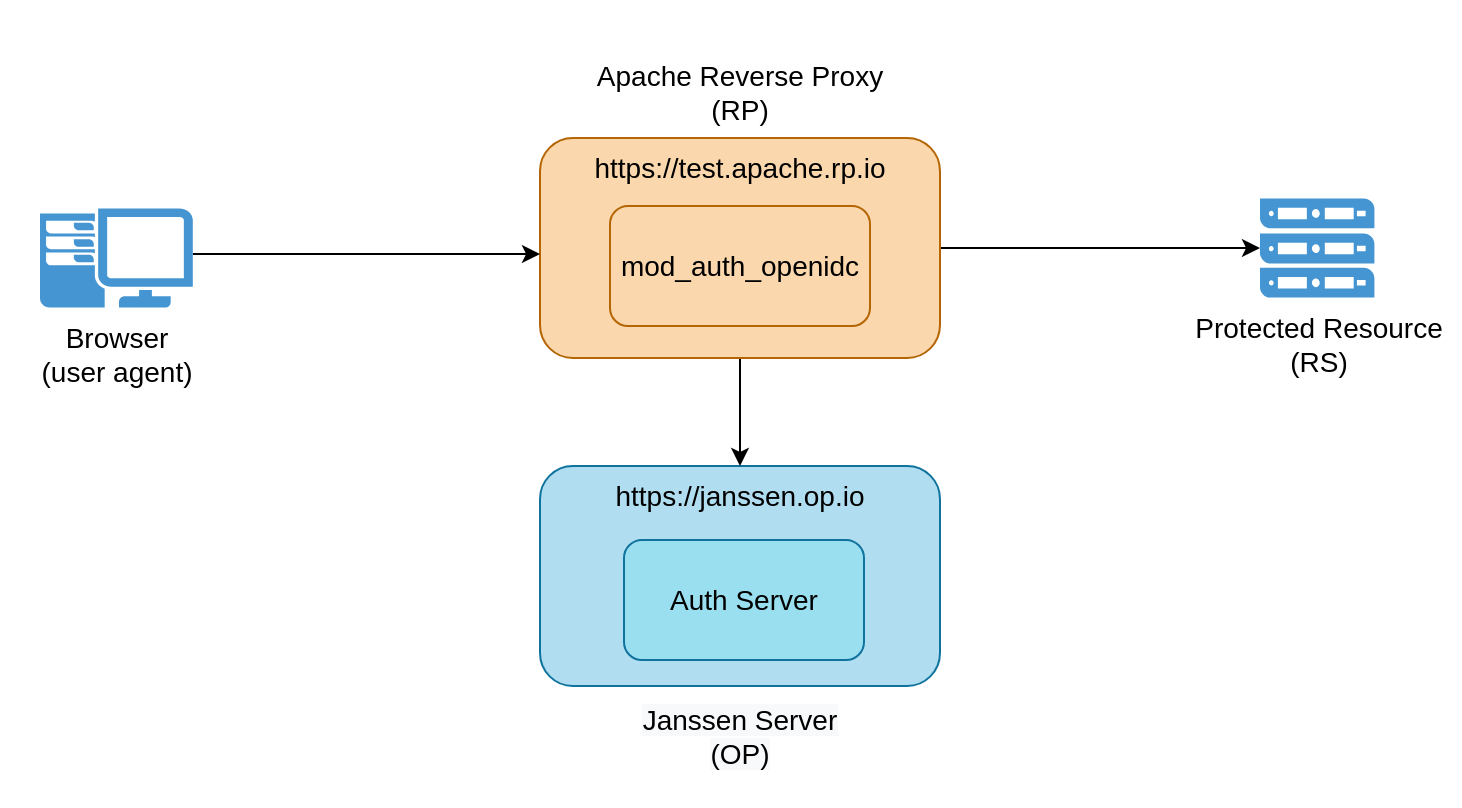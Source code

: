 <mxfile version="17.4.2" type="device"><diagram id="C63YB8BwHD-aRFYklcqd" name="Page-1"><mxGraphModel dx="981" dy="663" grid="0" gridSize="10" guides="1" tooltips="1" connect="1" arrows="1" fold="1" page="0" pageScale="1" pageWidth="827" pageHeight="1169" math="0" shadow="0"><root><mxCell id="0"/><mxCell id="1" parent="0"/><mxCell id="AeR-7fdqAYZvWfGwPN1z-16" value="" style="rounded=0;whiteSpace=wrap;html=1;fontSize=14;strokeColor=none;" vertex="1" parent="1"><mxGeometry x="90" y="37" width="730" height="403" as="geometry"/></mxCell><mxCell id="AeR-7fdqAYZvWfGwPN1z-22" value="https://janssen.op.io" style="rounded=1;whiteSpace=wrap;html=1;fontSize=14;strokeColor=#10739E;fillColor=#B1DDF0;gradientColor=none;verticalAlign=top;align=center;" vertex="1" parent="1"><mxGeometry x="360" y="270" width="200" height="110" as="geometry"/></mxCell><mxCell id="AeR-7fdqAYZvWfGwPN1z-33" style="edgeStyle=orthogonalEdgeStyle;rounded=0;orthogonalLoop=1;jettySize=auto;html=1;exitX=1;exitY=0.5;exitDx=0;exitDy=0;fontSize=14;" edge="1" parent="1" source="AeR-7fdqAYZvWfGwPN1z-19" target="AeR-7fdqAYZvWfGwPN1z-32"><mxGeometry relative="1" as="geometry"/></mxCell><mxCell id="AeR-7fdqAYZvWfGwPN1z-35" style="edgeStyle=orthogonalEdgeStyle;rounded=0;orthogonalLoop=1;jettySize=auto;html=1;entryX=0.5;entryY=0;entryDx=0;entryDy=0;fontSize=14;" edge="1" parent="1" source="AeR-7fdqAYZvWfGwPN1z-19" target="AeR-7fdqAYZvWfGwPN1z-22"><mxGeometry relative="1" as="geometry"/></mxCell><mxCell id="AeR-7fdqAYZvWfGwPN1z-19" value="https://test.apache.rp.io" style="rounded=1;whiteSpace=wrap;html=1;fontSize=14;strokeColor=#B46504;fillColor=#FAD7AC;gradientColor=none;verticalAlign=top;align=center;" vertex="1" parent="1"><mxGeometry x="360" y="106" width="200" height="110" as="geometry"/></mxCell><mxCell id="AeR-7fdqAYZvWfGwPN1z-20" value="mod_auth_openidc" style="rounded=1;whiteSpace=wrap;html=1;fontSize=14;strokeColor=#B46504;fillColor=#FAD7AC;gradientColor=none;" vertex="1" parent="1"><mxGeometry x="395" y="140" width="130" height="60" as="geometry"/></mxCell><mxCell id="AeR-7fdqAYZvWfGwPN1z-4" value="Auth Server" style="rounded=1;whiteSpace=wrap;html=1;fontSize=14;fillColor=#9ADFF0;strokeColor=#10739e;" vertex="1" parent="1"><mxGeometry x="402" y="307" width="120" height="60" as="geometry"/></mxCell><mxCell id="AeR-7fdqAYZvWfGwPN1z-24" style="edgeStyle=orthogonalEdgeStyle;rounded=0;orthogonalLoop=1;jettySize=auto;html=1;fontSize=14;" edge="1" parent="1"><mxGeometry relative="1" as="geometry"><mxPoint x="186.4" y="164" as="sourcePoint"/><mxPoint x="360" y="164" as="targetPoint"/></mxGeometry></mxCell><mxCell id="AeR-7fdqAYZvWfGwPN1z-23" value="Browser&lt;br&gt;(user agent)" style="pointerEvents=1;shadow=0;dashed=0;html=1;strokeColor=none;fillColor=#4495D1;labelPosition=center;verticalLabelPosition=bottom;verticalAlign=top;align=center;outlineConnect=0;shape=mxgraph.veeam.2d.workstation;rounded=0;fontSize=14;" vertex="1" parent="1"><mxGeometry x="110" y="141.2" width="76.4" height="49.6" as="geometry"/></mxCell><mxCell id="AeR-7fdqAYZvWfGwPN1z-32" value="Protected Resource&lt;br&gt;(RS)" style="pointerEvents=1;shadow=0;dashed=0;html=1;strokeColor=none;fillColor=#4495D1;labelPosition=center;verticalLabelPosition=bottom;verticalAlign=top;align=center;outlineConnect=0;shape=mxgraph.veeam.server_stack;rounded=0;fontSize=14;" vertex="1" parent="1"><mxGeometry x="720" y="136.2" width="57.2" height="49.6" as="geometry"/></mxCell><mxCell id="AeR-7fdqAYZvWfGwPN1z-38" value="&lt;span style=&quot;background-color: rgb(248 , 249 , 250)&quot;&gt;Janssen Server&lt;br&gt;(OP)&lt;br&gt;&lt;/span&gt;" style="text;html=1;strokeColor=none;fillColor=none;align=center;verticalAlign=middle;whiteSpace=wrap;rounded=0;labelBackgroundColor=#FFFFFF;fontSize=14;" vertex="1" parent="1"><mxGeometry x="400" y="390" width="120" height="30" as="geometry"/></mxCell><mxCell id="AeR-7fdqAYZvWfGwPN1z-40" value="Apache Reverse Proxy&lt;br&gt;(RP)" style="text;html=1;strokeColor=none;fillColor=none;align=center;verticalAlign=middle;whiteSpace=wrap;rounded=0;labelBackgroundColor=#FFFFFF;fontSize=14;" vertex="1" parent="1"><mxGeometry x="380" y="68" width="160" height="30" as="geometry"/></mxCell></root></mxGraphModel></diagram></mxfile>